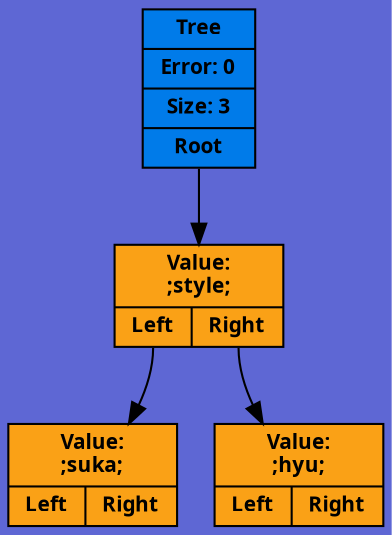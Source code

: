 digraph
{
rankdir = TB;
node[shape = record, color = "#000000", fontname = "Sans Bold Not-Rotated", fontsize = 10];
bgcolor = "#5e67d4";
TREE[rank = "min", style = "filled", fillcolor = "#007be9", label = "{Tree|Error: 0|Size: 3|<root>Root}"];
NODE_3[style = "filled", fillcolor = "#faa116", label = "{Value:\n;style;|{<left>Left|<right>Right}}"];
NODE_1[style = "filled", fillcolor = "#faa116", label = "{Value:\n;suka;|{<left>Left|<right>Right}}"];
NODE_2[style = "filled", fillcolor = "#faa116", label = "{Value:\n;hyu;|{<left>Left|<right>Right}}"];
NODE_3:left->NODE_1;
NODE_3:right->NODE_2;

TREE:root->NODE_3
}
